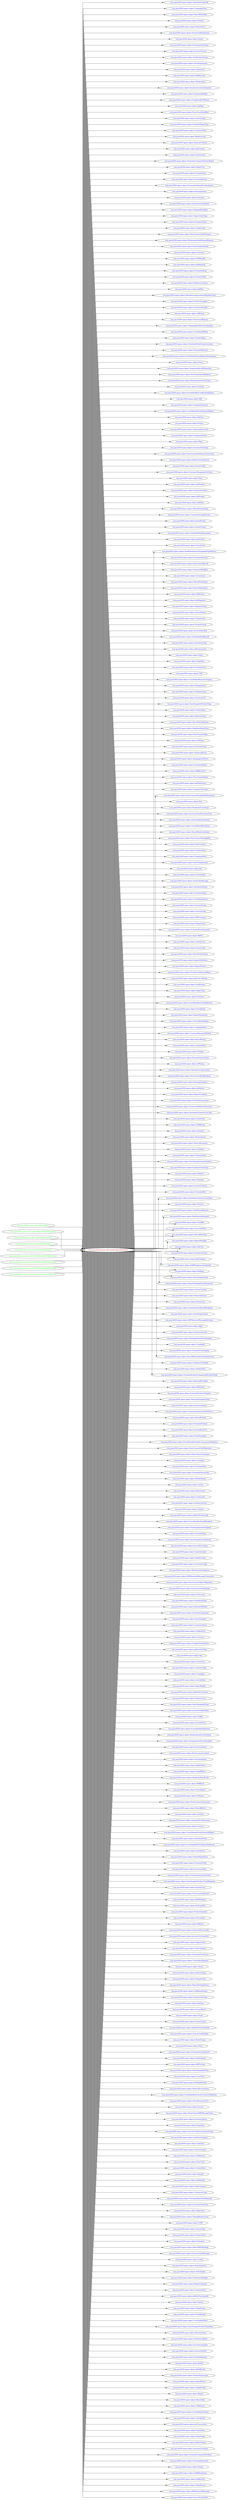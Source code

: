 digraph dependencyGraph {
 concentrate=true;
 ranksep="2.0";
 rankdir="LR"; 
 splines="ortho";
"com.pace2020.epace.sdk.UpdateObjectPortType" [fontcolor="red"];
"com.pace2020.epace.object.QuoteItemTypeUdf" [ fontcolor="blue" ];
"com.pace2020.epace.sdk.UpdateObjectPortType"->"com.pace2020.epace.object.QuoteItemTypeUdf";
"com.pace2020.epace.object.CampaignType" [ fontcolor="blue" ];
"com.pace2020.epace.sdk.UpdateObjectPortType"->"com.pace2020.epace.object.CampaignType";
"com.pace2020.epace.object.PayrollTaxTable" [ fontcolor="blue" ];
"com.pace2020.epace.sdk.UpdateObjectPortType"->"com.pace2020.epace.object.PayrollTaxTable";
"com.pace2020.epace.object.Product" [ fontcolor="blue" ];
"com.pace2020.epace.sdk.UpdateObjectPortType"->"com.pace2020.epace.object.Product";
"com.pace2020.epace.object.PaymentTrn" [ fontcolor="blue" ];
"com.pace2020.epace.sdk.UpdateObjectPortType"->"com.pace2020.epace.object.PaymentTrn";
"com.pace2020.epace.object.InventoryBinQuantity" [ fontcolor="blue" ];
"com.pace2020.epace.sdk.UpdateObjectPortType"->"com.pace2020.epace.object.InventoryBinQuantity";
"com.pace2020.epace.object.Quote" [ fontcolor="blue" ];
"com.pace2020.epace.sdk.UpdateObjectPortType"->"com.pace2020.epace.object.Quote";
"com.pace2020.epace.object.PurchaseOrderType" [ fontcolor="blue" ];
"com.pace2020.epace.sdk.UpdateObjectPortType"->"com.pace2020.epace.object.PurchaseOrderType";
"com.pace2020.epace.object.InvoiceTrnLine" [ fontcolor="blue" ];
"com.pace2020.epace.sdk.UpdateObjectPortType"->"com.pace2020.epace.object.InvoiceTrnLine";
"com.pace2020.epace.object.SubProductGroup" [ fontcolor="blue" ];
"com.pace2020.epace.sdk.UpdateObjectPortType"->"com.pace2020.epace.object.SubProductGroup";
"com.pace2020.epace.object.QuoteExpression" [ fontcolor="blue" ];
"com.pace2020.epace.sdk.UpdateObjectPortType"->"com.pace2020.epace.object.QuoteExpression";
"com.pace2020.epace.object.OptionList" [ fontcolor="blue" ];
"com.pace2020.epace.sdk.UpdateObjectPortType"->"com.pace2020.epace.object.OptionList";
"com.pace2020.epace.object.BillPayment" [ fontcolor="blue" ];
"com.pace2020.epace.sdk.UpdateObjectPortType"->"com.pace2020.epace.object.BillPayment";
"com.pace2020.epace.object.Workstation" [ fontcolor="blue" ];
"com.pace2020.epace.sdk.UpdateObjectPortType"->"com.pace2020.epace.object.Workstation";
"com.pace2020.epace.object.InventoryLocationQuantity" [ fontcolor="blue" ];
"com.pace2020.epace.sdk.UpdateObjectPortType"->"com.pace2020.epace.object.InventoryLocationQuantity";
"com.pace2020.epace.object.EmployeeHotkey" [ fontcolor="blue" ];
"com.pace2020.epace.sdk.UpdateObjectPortType"->"com.pace2020.epace.object.EmployeeHotkey";
"com.pace2020.epace.object.FreightLinkUPSEntry" [ fontcolor="blue" ];
"com.pace2020.epace.sdk.UpdateObjectPortType"->"com.pace2020.epace.object.FreightLinkUPSEntry";
"com.pace2020.epace.object.JobPlan" [ fontcolor="blue" ];
"com.pace2020.epace.sdk.UpdateObjectPortType"->"com.pace2020.epace.object.JobPlan";
"com.pace2020.epace.object.PressEventWorkflow" [ fontcolor="blue" ];
"com.pace2020.epace.sdk.UpdateObjectPortType"->"com.pace2020.epace.object.PressEventWorkflow";
"com.pace2020.epace.object.ActivityType" [ fontcolor="blue" ];
"com.pace2020.epace.sdk.UpdateObjectPortType"->"com.pace2020.epace.object.ActivityType";
"com.pace2020.epace.object.StandardPaperType" [ fontcolor="blue" ];
"com.pace2020.epace.sdk.UpdateObjectPortType"->"com.pace2020.epace.object.StandardPaperType";
"com.pace2020.epace.object.CustomerNote" [ fontcolor="blue" ];
"com.pace2020.epace.sdk.UpdateObjectPortType"->"com.pace2020.epace.object.CustomerNote";
"com.pace2020.epace.object.BankAccount" [ fontcolor="blue" ];
"com.pace2020.epace.sdk.UpdateObjectPortType"->"com.pace2020.epace.object.BankAccount";
"com.pace2020.epace.object.PaymentTrnLine" [ fontcolor="blue" ];
"com.pace2020.epace.sdk.UpdateObjectPortType"->"com.pace2020.epace.object.PaymentTrnLine";
"com.pace2020.epace.object.JobContact" [ fontcolor="blue" ];
"com.pace2020.epace.sdk.UpdateObjectPortType"->"com.pace2020.epace.object.JobContact";
"com.pace2020.epace.object.QuoteLetter" [ fontcolor="blue" ];
"com.pace2020.epace.sdk.UpdateObjectPortType"->"com.pace2020.epace.object.QuoteLetter";
"com.pace2020.epace.object.EstimateCompositeProductEntry" [ fontcolor="blue" ];
"com.pace2020.epace.sdk.UpdateObjectPortType"->"com.pace2020.epace.object.EstimateCompositeProductEntry";
"com.pace2020.epace.object.PaperCost" [ fontcolor="blue" ];
"com.pace2020.epace.sdk.UpdateObjectPortType"->"com.pace2020.epace.object.PaperCost";
"com.pace2020.epace.object.EstimateItem" [ fontcolor="blue" ];
"com.pace2020.epace.sdk.UpdateObjectPortType"->"com.pace2020.epace.object.EstimateItem";
"com.pace2020.epace.object.GLScheduleLine" [ fontcolor="blue" ];
"com.pace2020.epace.sdk.UpdateObjectPortType"->"com.pace2020.epace.object.GLScheduleLine";
"com.pace2020.epace.object.EstimateProductPriceSummary" [ fontcolor="blue" ];
"com.pace2020.epace.sdk.UpdateObjectPortType"->"com.pace2020.epace.object.EstimateProductPriceSummary";
"com.pace2020.epace.object.DunningLetter" [ fontcolor="blue" ];
"com.pace2020.epace.sdk.UpdateObjectPortType"->"com.pace2020.epace.object.DunningLetter";
"com.pace2020.epace.object.Estimate" [ fontcolor="blue" ];
"com.pace2020.epace.sdk.UpdateObjectPortType"->"com.pace2020.epace.object.Estimate";
"com.pace2020.epace.object.QuoteLetterTypeText" [ fontcolor="blue" ];
"com.pace2020.epace.sdk.UpdateObjectPortType"->"com.pace2020.epace.object.QuoteLetterTypeText";
"com.pace2020.epace.object.ShippingWorkflow" [ fontcolor="blue" ];
"com.pace2020.epace.sdk.UpdateObjectPortType"->"com.pace2020.epace.object.ShippingWorkflow";
"com.pace2020.epace.object.OpportunityType" [ fontcolor="blue" ];
"com.pace2020.epace.sdk.UpdateObjectPortType"->"com.pace2020.epace.object.OpportunityType";
"com.pace2020.epace.object.EmployeeTime" [ fontcolor="blue" ];
"com.pace2020.epace.sdk.UpdateObjectPortType"->"com.pace2020.epace.object.EmployeeTime";
"com.pace2020.epace.object.VendorType" [ fontcolor="blue" ];
"com.pace2020.epace.sdk.UpdateObjectPortType"->"com.pace2020.epace.object.VendorType";
"com.pace2020.epace.object.PaceConnectFailedOutput" [ fontcolor="blue" ];
"com.pace2020.epace.sdk.UpdateObjectPortType"->"com.pace2020.epace.object.PaceConnectFailedOutput";
"com.pace2020.epace.object.WorkstationNonPlannedReason" [ fontcolor="blue" ];
"com.pace2020.epace.sdk.UpdateObjectPortType"->"com.pace2020.epace.object.WorkstationNonPlannedReason";
"com.pace2020.epace.object.ItemTemplateSetup" [ fontcolor="blue" ];
"com.pace2020.epace.sdk.UpdateObjectPortType"->"com.pace2020.epace.object.ItemTemplateSetup";
"com.pace2020.epace.object.Customer" [ fontcolor="blue" ];
"com.pace2020.epace.sdk.UpdateObjectPortType"->"com.pace2020.epace.object.Customer";
"com.pace2020.epace.object.I18NBundle" [ fontcolor="blue" ];
"com.pace2020.epace.sdk.UpdateObjectPortType"->"com.pace2020.epace.object.I18NBundle";
"com.pace2020.epace.object.JobMaterial" [ fontcolor="blue" ];
"com.pace2020.epace.sdk.UpdateObjectPortType"->"com.pace2020.epace.object.JobMaterial";
"com.pace2020.epace.object.EstimateSetup" [ fontcolor="blue" ];
"com.pace2020.epace.sdk.UpdateObjectPortType"->"com.pace2020.epace.object.EstimateSetup";
"com.pace2020.epace.object.ProductOrder" [ fontcolor="blue" ];
"com.pace2020.epace.sdk.UpdateObjectPortType"->"com.pace2020.epace.object.ProductOrder";
"com.pace2020.epace.object.BankAccountLine" [ fontcolor="blue" ];
"com.pace2020.epace.sdk.UpdateObjectPortType"->"com.pace2020.epace.object.BankAccountLine";
"com.pace2020.epace.object.JobPart" [ fontcolor="blue" ];
"com.pace2020.epace.sdk.UpdateObjectPortType"->"com.pace2020.epace.object.JobPart";
"com.pace2020.epace.object.ManufacturingLocationShipDateTime" [ fontcolor="blue" ];
"com.pace2020.epace.sdk.UpdateObjectPortType"->"com.pace2020.epace.object.ManufacturingLocationShipDateTime";
"com.pace2020.epace.object.ProductTemplate" [ fontcolor="blue" ];
"com.pace2020.epace.sdk.UpdateObjectPortType"->"com.pace2020.epace.object.ProductTemplate";
"com.pace2020.epace.object.InventoryItemKit" [ fontcolor="blue" ];
"com.pace2020.epace.sdk.UpdateObjectPortType"->"com.pace2020.epace.object.InventoryItemKit";
"com.pace2020.epace.object.ARSetup" [ fontcolor="blue" ];
"com.pace2020.epace.sdk.UpdateObjectPortType"->"com.pace2020.epace.object.ARSetup";
"com.pace2020.epace.object.GLAccountBalance" [ fontcolor="blue" ];
"com.pace2020.epace.sdk.UpdateObjectPortType"->"com.pace2020.epace.object.GLAccountBalance";
"com.pace2020.epace.object.ShippingWorkflowFinishingOp" [ fontcolor="blue" ];
"com.pace2020.epace.sdk.UpdateObjectPortType"->"com.pace2020.epace.object.ShippingWorkflowFinishingOp";
"com.pace2020.epace.object.UserDefinedMenu" [ fontcolor="blue" ];
"com.pace2020.epace.sdk.UpdateObjectPortType"->"com.pace2020.epace.object.UserDefinedMenu";
"com.pace2020.epace.object.VendorPaper" [ fontcolor="blue" ];
"com.pace2020.epace.sdk.UpdateObjectPortType"->"com.pace2020.epace.object.VendorPaper";
"com.pace2020.epace.object.ScheduledTaskOutputLocation" [ fontcolor="blue" ];
"com.pace2020.epace.sdk.UpdateObjectPortType"->"com.pace2020.epace.object.ScheduledTaskOutputLocation";
"com.pace2020.epace.object.EstimateMaterial" [ fontcolor="blue" ];
"com.pace2020.epace.sdk.UpdateObjectPortType"->"com.pace2020.epace.object.EstimateMaterial";
"com.pace2020.epace.object.EventHandlerEmailReportAttachment" [ fontcolor="blue" ];
"com.pace2020.epace.sdk.UpdateObjectPortType"->"com.pace2020.epace.object.EventHandlerEmailReportAttachment";
"com.pace2020.epace.object.Press" [ fontcolor="blue" ];
"com.pace2020.epace.sdk.UpdateObjectPortType"->"com.pace2020.epace.object.Press";
"com.pace2020.epace.object.EmployeePayrollDeduction" [ fontcolor="blue" ];
"com.pace2020.epace.sdk.UpdateObjectPortType"->"com.pace2020.epace.object.EmployeePayrollDeduction";
"com.pace2020.epace.object.PressTypeSpeedMethod" [ fontcolor="blue" ];
"com.pace2020.epace.sdk.UpdateObjectPortType"->"com.pace2020.epace.object.PressTypeSpeedMethod";
"com.pace2020.epace.object.WorkstationActivityCode" [ fontcolor="blue" ];
"com.pace2020.epace.sdk.UpdateObjectPortType"->"com.pace2020.epace.object.WorkstationActivityCode";
"com.pace2020.epace.object.GLSetup" [ fontcolor="blue" ];
"com.pace2020.epace.sdk.UpdateObjectPortType"->"com.pace2020.epace.object.GLSetup";
"com.pace2020.epace.object.EventHandlerConditionDefinition" [ fontcolor="blue" ];
"com.pace2020.epace.sdk.UpdateObjectPortType"->"com.pace2020.epace.object.EventHandlerConditionDefinition";
"com.pace2020.epace.object.Bill" [ fontcolor="blue" ];
"com.pace2020.epace.sdk.UpdateObjectPortType"->"com.pace2020.epace.object.Bill";
"com.pace2020.epace.object.ChangeOrderLine" [ fontcolor="blue" ];
"com.pace2020.epace.sdk.UpdateObjectPortType"->"com.pace2020.epace.object.ChangeOrderLine";
"com.pace2020.epace.object.UserDefinedFormRequiredObject" [ fontcolor="blue" ];
"com.pace2020.epace.sdk.UpdateObjectPortType"->"com.pace2020.epace.object.UserDefinedFormRequiredObject";
"com.pace2020.epace.object.JobOver" [ fontcolor="blue" ];
"com.pace2020.epace.sdk.UpdateObjectPortType"->"com.pace2020.epace.object.JobOver";
"com.pace2020.epace.object.Printer" [ fontcolor="blue" ];
"com.pace2020.epace.sdk.UpdateObjectPortType"->"com.pace2020.epace.object.Printer";
"com.pace2020.epace.object.GLJournalEntryTrn" [ fontcolor="blue" ];
"com.pace2020.epace.sdk.UpdateObjectPortType"->"com.pace2020.epace.object.GLJournalEntryTrn";
"com.pace2020.epace.object.EmployeeStatus" [ fontcolor="blue" ];
"com.pace2020.epace.sdk.UpdateObjectPortType"->"com.pace2020.epace.object.EmployeeStatus";
"com.pace2020.epace.object.Plate" [ fontcolor="blue" ];
"com.pace2020.epace.sdk.UpdateObjectPortType"->"com.pace2020.epace.object.Plate";
"com.pace2020.epace.object.InventoryItemType" [ fontcolor="blue" ];
"com.pace2020.epace.sdk.UpdateObjectPortType"->"com.pace2020.epace.object.InventoryItemType";
"com.pace2020.epace.object.PaceConnectDatabaseConnection" [ fontcolor="blue" ];
"com.pace2020.epace.sdk.UpdateObjectPortType"->"com.pace2020.epace.object.PaceConnectDatabaseConnection";
"com.pace2020.epace.object.JobPartOutsidePurch" [ fontcolor="blue" ];
"com.pace2020.epace.sdk.UpdateObjectPortType"->"com.pace2020.epace.object.JobPartOutsidePurch";
"com.pace2020.epace.object.InventoryBin" [ fontcolor="blue" ];
"com.pace2020.epace.sdk.UpdateObjectPortType"->"com.pace2020.epace.object.InventoryBin";
"com.pace2020.epace.object.CustomerShoppingCartExtra" [ fontcolor="blue" ];
"com.pace2020.epace.sdk.UpdateObjectPortType"->"com.pace2020.epace.object.CustomerShoppingCartExtra";
"com.pace2020.epace.object.Font" [ fontcolor="blue" ];
"com.pace2020.epace.sdk.UpdateObjectPortType"->"com.pace2020.epace.object.Font";
"com.pace2020.epace.object.JobProduct" [ fontcolor="blue" ];
"com.pace2020.epace.sdk.UpdateObjectPortType"->"com.pace2020.epace.object.JobProduct";
"com.pace2020.epace.object.QuoteLetterNote" [ fontcolor="blue" ];
"com.pace2020.epace.sdk.UpdateObjectPortType"->"com.pace2020.epace.object.QuoteLetterNote";
"com.pace2020.epace.object.JobProject" [ fontcolor="blue" ];
"com.pace2020.epace.sdk.UpdateObjectPortType"->"com.pace2020.epace.object.JobProject";
"com.pace2020.epace.object.JobNote" [ fontcolor="blue" ];
"com.pace2020.epace.sdk.UpdateObjectPortType"->"com.pace2020.epace.object.JobNote";
"com.pace2020.epace.object.EPaceStationSetup" [ fontcolor="blue" ];
"com.pace2020.epace.sdk.UpdateObjectPortType"->"com.pace2020.epace.object.EPaceStationSetup";
"com.pace2020.epace.object.CustomerGroupDiscount" [ fontcolor="blue" ];
"com.pace2020.epace.sdk.UpdateObjectPortType"->"com.pace2020.epace.object.CustomerGroupDiscount";
"com.pace2020.epace.object.JoinedGroup" [ fontcolor="blue" ];
"com.pace2020.epace.sdk.UpdateObjectPortType"->"com.pace2020.epace.object.JoinedGroup";
"com.pace2020.epace.object.QuoteProduct" [ fontcolor="blue" ];
"com.pace2020.epace.sdk.UpdateObjectPortType"->"com.pace2020.epace.object.QuoteProduct";
"com.pace2020.epace.object.ScheduledTaskParameter" [ fontcolor="blue" ];
"com.pace2020.epace.sdk.UpdateObjectPortType"->"com.pace2020.epace.object.ScheduledTaskParameter";
"com.pace2020.epace.object.JobArchive" [ fontcolor="blue" ];
"com.pace2020.epace.sdk.UpdateObjectPortType"->"com.pace2020.epace.object.JobArchive";
"com.pace2020.epace.object.PressEvent" [ fontcolor="blue" ];
"com.pace2020.epace.sdk.UpdateObjectPortType"->"com.pace2020.epace.object.PressEvent";
"com.pace2020.epace.object.DisAllowedAutoChangeableToJobStatus" [ fontcolor="blue" ];
"com.pace2020.epace.sdk.UpdateObjectPortType"->"com.pace2020.epace.object.DisAllowedAutoChangeableToJobStatus";
"com.pace2020.epace.object.EstimateQuantity" [ fontcolor="blue" ];
"com.pace2020.epace.sdk.UpdateObjectPortType"->"com.pace2020.epace.object.EstimateQuantity";
"com.pace2020.epace.object.PaceConnectResult" [ fontcolor="blue" ];
"com.pace2020.epace.sdk.UpdateObjectPortType"->"com.pace2020.epace.object.PaceConnectResult";
"com.pace2020.epace.object.PrepressWorkflow" [ fontcolor="blue" ];
"com.pace2020.epace.sdk.UpdateObjectPortType"->"com.pace2020.epace.object.PrepressWorkflow";
"com.pace2020.epace.object.InvoiceLine" [ fontcolor="blue" ];
"com.pace2020.epace.sdk.UpdateObjectPortType"->"com.pace2020.epace.object.InvoiceLine";
"com.pace2020.epace.object.PayrollCheckLine" [ fontcolor="blue" ];
"com.pace2020.epace.sdk.UpdateObjectPortType"->"com.pace2020.epace.object.PayrollCheckLine";
"com.pace2020.epace.object.RecentMenuItem" [ fontcolor="blue" ];
"com.pace2020.epace.sdk.UpdateObjectPortType"->"com.pace2020.epace.object.RecentMenuItem";
"com.pace2020.epace.object.BillStatus" [ fontcolor="blue" ];
"com.pace2020.epace.sdk.UpdateObjectPortType"->"com.pace2020.epace.object.BillStatus";
"com.pace2020.epace.object.JobShipment" [ fontcolor="blue" ];
"com.pace2020.epace.sdk.UpdateObjectPortType"->"com.pace2020.epace.object.JobShipment";
"com.pace2020.epace.object.ShipmentType" [ fontcolor="blue" ];
"com.pace2020.epace.sdk.UpdateObjectPortType"->"com.pace2020.epace.object.ShipmentType";
"com.pace2020.epace.object.DeviceStatus" [ fontcolor="blue" ];
"com.pace2020.epace.sdk.UpdateObjectPortType"->"com.pace2020.epace.object.DeviceStatus";
"com.pace2020.epace.object.PrepActivity" [ fontcolor="blue" ];
"com.pace2020.epace.sdk.UpdateObjectPortType"->"com.pace2020.epace.object.PrepActivity";
"com.pace2020.epace.object.ProductGroup" [ fontcolor="blue" ];
"com.pace2020.epace.sdk.UpdateObjectPortType"->"com.pace2020.epace.object.ProductGroup";
"com.pace2020.epace.object.InvoiceSalesDist" [ fontcolor="blue" ];
"com.pace2020.epace.sdk.UpdateObjectPortType"->"com.pace2020.epace.object.InvoiceSalesDist";
"com.pace2020.epace.object.ScheduledTaskResult" [ fontcolor="blue" ];
"com.pace2020.epace.sdk.UpdateObjectPortType"->"com.pace2020.epace.object.ScheduledTaskResult";
"com.pace2020.epace.object.QuoteItemType" [ fontcolor="blue" ];
"com.pace2020.epace.sdk.UpdateObjectPortType"->"com.pace2020.epace.object.QuoteItemType";
"com.pace2020.epace.object.JobComponent" [ fontcolor="blue" ];
"com.pace2020.epace.sdk.UpdateObjectPortType"->"com.pace2020.epace.object.JobComponent";
"com.pace2020.epace.object.State" [ fontcolor="blue" ];
"com.pace2020.epace.sdk.UpdateObjectPortType"->"com.pace2020.epace.object.State";
"com.pace2020.epace.object.ShipZone" [ fontcolor="blue" ];
"com.pace2020.epace.sdk.UpdateObjectPortType"->"com.pace2020.epace.object.ShipZone";
"com.pace2020.epace.object.EstimatePress" [ fontcolor="blue" ];
"com.pace2020.epace.sdk.UpdateObjectPortType"->"com.pace2020.epace.object.EstimatePress";
"com.pace2020.epace.object.CSR" [ fontcolor="blue" ];
"com.pace2020.epace.sdk.UpdateObjectPortType"->"com.pace2020.epace.object.CSR";
"com.pace2020.epace.object.UserDefinedInquiryCategory" [ fontcolor="blue" ];
"com.pace2020.epace.sdk.UpdateObjectPortType"->"com.pace2020.epace.object.UserDefinedInquiryCategory";
"com.pace2020.epace.object.ShoppingCart" [ fontcolor="blue" ];
"com.pace2020.epace.sdk.UpdateObjectPortType"->"com.pace2020.epace.object.ShoppingCart";
"com.pace2020.epace.object.GLDepartment" [ fontcolor="blue" ];
"com.pace2020.epace.sdk.UpdateObjectPortType"->"com.pace2020.epace.object.GLDepartment";
"com.pace2020.epace.object.InventoryTrn" [ fontcolor="blue" ];
"com.pace2020.epace.sdk.UpdateObjectPortType"->"com.pace2020.epace.object.InventoryTrn";
"com.pace2020.epace.object.ItemTemplateProductType" [ fontcolor="blue" ];
"com.pace2020.epace.sdk.UpdateObjectPortType"->"com.pace2020.epace.object.ItemTemplateProductType";
"com.pace2020.epace.object.ProductItem" [ fontcolor="blue" ];
"com.pace2020.epace.sdk.UpdateObjectPortType"->"com.pace2020.epace.object.ProductItem";
"com.pace2020.epace.object.JobCostSetup" [ fontcolor="blue" ];
"com.pace2020.epace.sdk.UpdateObjectPortType"->"com.pace2020.epace.object.JobCostSetup";
"com.pace2020.epace.object.PayrollTaxTableLine" [ fontcolor="blue" ];
"com.pace2020.epace.sdk.UpdateObjectPortType"->"com.pace2020.epace.object.PayrollTaxTableLine";
"com.pace2020.epace.object.ShipRateSheetEntry" [ fontcolor="blue" ];
"com.pace2020.epace.sdk.UpdateObjectPortType"->"com.pace2020.epace.object.ShipRateSheetEntry";
"com.pace2020.epace.object.PaceConnectMap" [ fontcolor="blue" ];
"com.pace2020.epace.sdk.UpdateObjectPortType"->"com.pace2020.epace.object.PaceConnectMap";
"com.pace2020.epace.object.POSetup" [ fontcolor="blue" ];
"com.pace2020.epace.sdk.UpdateObjectPortType"->"com.pace2020.epace.object.POSetup";
"com.pace2020.epace.object.FinGoodsOrder" [ fontcolor="blue" ];
"com.pace2020.epace.sdk.UpdateObjectPortType"->"com.pace2020.epace.object.FinGoodsOrder";
"com.pace2020.epace.object.GLJournalEntry" [ fontcolor="blue" ];
"com.pace2020.epace.sdk.UpdateObjectPortType"->"com.pace2020.epace.object.GLJournalEntry";
"com.pace2020.epace.object.ShoppingCartExtra" [ fontcolor="blue" ];
"com.pace2020.epace.sdk.UpdateObjectPortType"->"com.pace2020.epace.object.ShoppingCartExtra";
"com.pace2020.epace.object.EstimateOption" [ fontcolor="blue" ];
"com.pace2020.epace.sdk.UpdateObjectPortType"->"com.pace2020.epace.object.EstimateOption";
"com.pace2020.epace.object.BillBatchTrn" [ fontcolor="blue" ];
"com.pace2020.epace.sdk.UpdateObjectPortType"->"com.pace2020.epace.object.BillBatchTrn";
"com.pace2020.epace.object.PressTypeInkType" [ fontcolor="blue" ];
"com.pace2020.epace.sdk.UpdateObjectPortType"->"com.pace2020.epace.object.PressTypeInkType";
"com.pace2020.epace.object.JobPlanSetup" [ fontcolor="blue" ];
"com.pace2020.epace.sdk.UpdateObjectPortType"->"com.pace2020.epace.object.JobPlanSetup";
"com.pace2020.epace.object.ChangeOrderType" [ fontcolor="blue" ];
"com.pace2020.epace.sdk.UpdateObjectPortType"->"com.pace2020.epace.object.ChangeOrderType";
"com.pace2020.epace.object.PaceConnectPendingFileParameter" [ fontcolor="blue" ];
"com.pace2020.epace.sdk.UpdateObjectPortType"->"com.pace2020.epace.object.PaceConnectPendingFileParameter";
"com.pace2020.epace.object.Size" [ fontcolor="blue" ];
"com.pace2020.epace.sdk.UpdateObjectPortType"->"com.pace2020.epace.object.Size";
"com.pace2020.epace.object.EmployeeCountType" [ fontcolor="blue" ];
"com.pace2020.epace.sdk.UpdateObjectPortType"->"com.pace2020.epace.object.EmployeeCountType";
"com.pace2020.epace.object.InventoryItemPurchaseUom" [ fontcolor="blue" ];
"com.pace2020.epace.sdk.UpdateObjectPortType"->"com.pace2020.epace.object.InventoryItemPurchaseUom";
"com.pace2020.epace.object.ItemTemplateQuantity" [ fontcolor="blue" ];
"com.pace2020.epace.sdk.UpdateObjectPortType"->"com.pace2020.epace.object.ItemTemplateQuantity";
"com.pace2020.epace.object.UserDefinedMenuItem" [ fontcolor="blue" ];
"com.pace2020.epace.sdk.UpdateObjectPortType"->"com.pace2020.epace.object.UserDefinedMenuItem";
"com.pace2020.epace.object.PayrollDeductionType" [ fontcolor="blue" ];
"com.pace2020.epace.sdk.UpdateObjectPortType"->"com.pace2020.epace.object.PayrollDeductionType";
"com.pace2020.epace.object.PaceConnectPendingFile" [ fontcolor="blue" ];
"com.pace2020.epace.sdk.UpdateObjectPortType"->"com.pace2020.epace.object.PaceConnectPendingFile";
"com.pace2020.epace.object.PaceConnect" [ fontcolor="blue" ];
"com.pace2020.epace.sdk.UpdateObjectPortType"->"com.pace2020.epace.object.PaceConnect";
"com.pace2020.epace.object.ProductType" [ fontcolor="blue" ];
"com.pace2020.epace.sdk.UpdateObjectPortType"->"com.pace2020.epace.object.ProductType";
"com.pace2020.epace.object.EmployeeNote" [ fontcolor="blue" ];
"com.pace2020.epace.sdk.UpdateObjectPortType"->"com.pace2020.epace.object.EmployeeNote";
"com.pace2020.epace.object.ItemTemplateLine" [ fontcolor="blue" ];
"com.pace2020.epace.sdk.UpdateObjectPortType"->"com.pace2020.epace.object.ItemTemplateLine";
"com.pace2020.epace.object.Job" [ fontcolor="blue" ];
"com.pace2020.epace.sdk.UpdateObjectPortType"->"com.pace2020.epace.object.Job";
"com.pace2020.epace.object.EstimateInk" [ fontcolor="blue" ];
"com.pace2020.epace.sdk.UpdateObjectPortType"->"com.pace2020.epace.object.EstimateInk";
"com.pace2020.epace.object.QuoteCalcMessage" [ fontcolor="blue" ];
"com.pace2020.epace.sdk.UpdateObjectPortType"->"com.pace2020.epace.object.QuoteCalcMessage";
"com.pace2020.epace.object.PaceQuoteSetup" [ fontcolor="blue" ];
"com.pace2020.epace.sdk.UpdateObjectPortType"->"com.pace2020.epace.object.PaceQuoteSetup";
"com.pace2020.epace.object.EstimatePaper" [ fontcolor="blue" ];
"com.pace2020.epace.sdk.UpdateObjectPortType"->"com.pace2020.epace.object.EstimatePaper";
"com.pace2020.epace.object.UserDefinedForm" [ fontcolor="blue" ];
"com.pace2020.epace.sdk.UpdateObjectPortType"->"com.pace2020.epace.object.UserDefinedForm";
"com.pace2020.epace.object.SystemGroup" [ fontcolor="blue" ];
"com.pace2020.epace.sdk.UpdateObjectPortType"->"com.pace2020.epace.object.SystemGroup";
"com.pace2020.epace.object.ActivityCode" [ fontcolor="blue" ];
"com.pace2020.epace.sdk.UpdateObjectPortType"->"com.pace2020.epace.object.ActivityCode";
"com.pace2020.epace.object.WIPCategory" [ fontcolor="blue" ];
"com.pace2020.epace.sdk.UpdateObjectPortType"->"com.pace2020.epace.object.WIPCategory";
"com.pace2020.epace.object.Department" [ fontcolor="blue" ];
"com.pace2020.epace.sdk.UpdateObjectPortType"->"com.pace2020.epace.object.Department";
"com.pace2020.epace.object.EstimatePriceSummary" [ fontcolor="blue" ];
"com.pace2020.epace.sdk.UpdateObjectPortType"->"com.pace2020.epace.object.EstimatePriceSummary";
"com.pace2020.epace.object.BillTrn" [ fontcolor="blue" ];
"com.pace2020.epace.sdk.UpdateObjectPortType"->"com.pace2020.epace.object.BillTrn";
"com.pace2020.epace.object.AutoInvoice" [ fontcolor="blue" ];
"com.pace2020.epace.sdk.UpdateObjectPortType"->"com.pace2020.epace.object.AutoInvoice";
"com.pace2020.epace.object.InvoiceType" [ fontcolor="blue" ];
"com.pace2020.epace.sdk.UpdateObjectPortType"->"com.pace2020.epace.object.InvoiceType";
"com.pace2020.epace.object.PayrollCheckType" [ fontcolor="blue" ];
"com.pace2020.epace.sdk.UpdateObjectPortType"->"com.pace2020.epace.object.PayrollCheckType";
"com.pace2020.epace.object.InquiryDefinition" [ fontcolor="blue" ];
"com.pace2020.epace.sdk.UpdateObjectPortType"->"com.pace2020.epace.object.InquiryDefinition";
"com.pace2020.epace.object.ReportPrinter" [ fontcolor="blue" ];
"com.pace2020.epace.sdk.UpdateObjectPortType"->"com.pace2020.epace.object.ReportPrinter";
"com.pace2020.epace.object.PressEventRunCostBasis" [ fontcolor="blue" ];
"com.pace2020.epace.sdk.UpdateObjectPortType"->"com.pace2020.epace.object.PressEventRunCostBasis";
"com.pace2020.epace.object.JobControlSetup" [ fontcolor="blue" ];
"com.pace2020.epace.sdk.UpdateObjectPortType"->"com.pace2020.epace.object.JobControlSetup";
"com.pace2020.epace.object.Notification" [ fontcolor="blue" ];
"com.pace2020.epace.sdk.UpdateObjectPortType"->"com.pace2020.epace.object.Notification";
"com.pace2020.epace.object.PaperType" [ fontcolor="blue" ];
"com.pace2020.epace.sdk.UpdateObjectPortType"->"com.pace2020.epace.object.PaperType";
"com.pace2020.epace.object.PriceList" [ fontcolor="blue" ];
"com.pace2020.epace.sdk.UpdateObjectPortType"->"com.pace2020.epace.object.PriceList";
"com.pace2020.epace.object.EventHandlerEventDefinition" [ fontcolor="blue" ];
"com.pace2020.epace.sdk.UpdateObjectPortType"->"com.pace2020.epace.object.EventHandlerEventDefinition";
"com.pace2020.epace.object.PriceDetail" [ fontcolor="blue" ];
"com.pace2020.epace.sdk.UpdateObjectPortType"->"com.pace2020.epace.object.PriceDetail";
"com.pace2020.epace.object.ReportParameter" [ fontcolor="blue" ];
"com.pace2020.epace.sdk.UpdateObjectPortType"->"com.pace2020.epace.object.ReportParameter";
"com.pace2020.epace.object.ActivityRateMarkup" [ fontcolor="blue" ];
"com.pace2020.epace.sdk.UpdateObjectPortType"->"com.pace2020.epace.object.ActivityRateMarkup";
"com.pace2020.epace.object.CampaignNote" [ fontcolor="blue" ];
"com.pace2020.epace.sdk.UpdateObjectPortType"->"com.pace2020.epace.object.CampaignNote";
"com.pace2020.epace.object.CustomerPaymentMethod" [ fontcolor="blue" ];
"com.pace2020.epace.sdk.UpdateObjectPortType"->"com.pace2020.epace.object.CustomerPaymentMethod";
"com.pace2020.epace.object.PayrollSetup" [ fontcolor="blue" ];
"com.pace2020.epace.sdk.UpdateObjectPortType"->"com.pace2020.epace.object.PayrollSetup";
"com.pace2020.epace.object.LookAndFeel" [ fontcolor="blue" ];
"com.pace2020.epace.sdk.UpdateObjectPortType"->"com.pace2020.epace.object.LookAndFeel";
"com.pace2020.epace.object.GLSplit" [ fontcolor="blue" ];
"com.pace2020.epace.sdk.UpdateObjectPortType"->"com.pace2020.epace.object.GLSplit";
"com.pace2020.epace.object.EstimateQuoteLetter" [ fontcolor="blue" ];
"com.pace2020.epace.sdk.UpdateObjectPortType"->"com.pace2020.epace.object.EstimateQuoteLetter";
"com.pace2020.epace.object.APSetup" [ fontcolor="blue" ];
"com.pace2020.epace.sdk.UpdateObjectPortType"->"com.pace2020.epace.object.APSetup";
"com.pace2020.epace.object.ManufacturingLocation" [ fontcolor="blue" ];
"com.pace2020.epace.sdk.UpdateObjectPortType"->"com.pace2020.epace.object.ManufacturingLocation";
"com.pace2020.epace.object.PressEventWorkflowItem" [ fontcolor="blue" ];
"com.pace2020.epace.sdk.UpdateObjectPortType"->"com.pace2020.epace.object.PressEventWorkflowItem";
"com.pace2020.epace.object.RoutingTemplate" [ fontcolor="blue" ];
"com.pace2020.epace.sdk.UpdateObjectPortType"->"com.pace2020.epace.object.RoutingTemplate";
"com.pace2020.epace.object.JobStatus" [ fontcolor="blue" ];
"com.pace2020.epace.sdk.UpdateObjectPortType"->"com.pace2020.epace.object.JobStatus";
"com.pace2020.epace.object.ReportCondition" [ fontcolor="blue" ];
"com.pace2020.epace.sdk.UpdateObjectPortType"->"com.pace2020.epace.object.ReportCondition";
"com.pace2020.epace.object.EstimateExpression" [ fontcolor="blue" ];
"com.pace2020.epace.sdk.UpdateObjectPortType"->"com.pace2020.epace.object.EstimateExpression";
"com.pace2020.epace.object.GLAccountBalanceSummary" [ fontcolor="blue" ];
"com.pace2020.epace.sdk.UpdateObjectPortType"->"com.pace2020.epace.object.GLAccountBalanceSummary";
"com.pace2020.epace.object.QuoteItemTypeActivityCode" [ fontcolor="blue" ];
"com.pace2020.epace.sdk.UpdateObjectPortType"->"com.pace2020.epace.object.QuoteItemTypeActivityCode";
"com.pace2020.epace.object.QuoteNote" [ fontcolor="blue" ];
"com.pace2020.epace.sdk.UpdateObjectPortType"->"com.pace2020.epace.object.QuoteNote";
"com.pace2020.epace.object.CRMSetup" [ fontcolor="blue" ];
"com.pace2020.epace.sdk.UpdateObjectPortType"->"com.pace2020.epace.object.CRMSetup";
"com.pace2020.epace.object.Quantity" [ fontcolor="blue" ];
"com.pace2020.epace.sdk.UpdateObjectPortType"->"com.pace2020.epace.object.Quantity";
"com.pace2020.epace.object.PaymentLine" [ fontcolor="blue" ];
"com.pace2020.epace.sdk.UpdateObjectPortType"->"com.pace2020.epace.object.PaymentLine";
"com.pace2020.epace.object.NetworkLocation" [ fontcolor="blue" ];
"com.pace2020.epace.sdk.UpdateObjectPortType"->"com.pace2020.epace.object.NetworkLocation";
"com.pace2020.epace.object.GLBatch" [ fontcolor="blue" ];
"com.pace2020.epace.sdk.UpdateObjectPortType"->"com.pace2020.epace.object.GLBatch";
"com.pace2020.epace.object.PrepressSize" [ fontcolor="blue" ];
"com.pace2020.epace.sdk.UpdateObjectPortType"->"com.pace2020.epace.object.PrepressSize";
"com.pace2020.epace.object.ItemTemplateLineAttribute" [ fontcolor="blue" ];
"com.pace2020.epace.sdk.UpdateObjectPortType"->"com.pace2020.epace.object.ItemTemplateLineAttribute";
"com.pace2020.epace.object.EmployeeTimeType" [ fontcolor="blue" ];
"com.pace2020.epace.sdk.UpdateObjectPortType"->"com.pace2020.epace.object.EmployeeTimeType";
"com.pace2020.epace.object.ShipVia" [ fontcolor="blue" ];
"com.pace2020.epace.sdk.UpdateObjectPortType"->"com.pace2020.epace.object.ShipVia";
"com.pace2020.epace.object.Payment" [ fontcolor="blue" ];
"com.pace2020.epace.sdk.UpdateObjectPortType"->"com.pace2020.epace.object.Payment";
"com.pace2020.epace.object.InvoiceTrnExtra" [ fontcolor="blue" ];
"com.pace2020.epace.sdk.UpdateObjectPortType"->"com.pace2020.epace.object.InvoiceTrnExtra";
"com.pace2020.epace.object.EstimatePart" [ fontcolor="blue" ];
"com.pace2020.epace.sdk.UpdateObjectPortType"->"com.pace2020.epace.object.EstimatePart";
"com.pace2020.epace.object.QuoteItemTypeInventoryItem" [ fontcolor="blue" ];
"com.pace2020.epace.sdk.UpdateObjectPortType"->"com.pace2020.epace.object.QuoteItemTypeInventoryItem";
"com.pace2020.epace.object.Priority" [ fontcolor="blue" ];
"com.pace2020.epace.sdk.UpdateObjectPortType"->"com.pace2020.epace.object.Priority";
"com.pace2020.epace.object.NonPlannedReason" [ fontcolor="blue" ];
"com.pace2020.epace.sdk.UpdateObjectPortType"->"com.pace2020.epace.object.NonPlannedReason";
"com.pace2020.epace.object.NotificationRecipient" [ fontcolor="blue" ];
"com.pace2020.epace.sdk.UpdateObjectPortType"->"com.pace2020.epace.object.NotificationRecipient";
"com.pace2020.epace.object.AutoBill" [ fontcolor="blue" ];
"com.pace2020.epace.sdk.UpdateObjectPortType"->"com.pace2020.epace.object.AutoBill";
"com.pace2020.epace.object.SecurityFilter" [ fontcolor="blue" ];
"com.pace2020.epace.sdk.UpdateObjectPortType"->"com.pace2020.epace.object.SecurityFilter";
"com.pace2020.epace.object.PayrollPayType" [ fontcolor="blue" ];
"com.pace2020.epace.sdk.UpdateObjectPortType"->"com.pace2020.epace.object.PayrollPayType";
"com.pace2020.epace.object.ReportPackage" [ fontcolor="blue" ];
"com.pace2020.epace.sdk.UpdateObjectPortType"->"com.pace2020.epace.object.ReportPackage";
"com.pace2020.epace.object.JobCost" [ fontcolor="blue" ];
"com.pace2020.epace.sdk.UpdateObjectPortType"->"com.pace2020.epace.object.JobCost";
"com.pace2020.epace.object.EstimateActivity" [ fontcolor="blue" ];
"com.pace2020.epace.sdk.UpdateObjectPortType"->"com.pace2020.epace.object.EstimateActivity";
"com.pace2020.epace.object.JobTracking" [ fontcolor="blue" ];
"com.pace2020.epace.sdk.UpdateObjectPortType"->"com.pace2020.epace.object.JobTracking";
"com.pace2020.epace.object.JobBillingAccountingCode" [ fontcolor="blue" ];
"com.pace2020.epace.sdk.UpdateObjectPortType"->"com.pace2020.epace.object.JobBillingAccountingCode";
"com.pace2020.epace.object.Padding" [ fontcolor="blue" ];
"com.pace2020.epace.sdk.UpdateObjectPortType"->"com.pace2020.epace.object.Padding";
"com.pace2020.epace.object.ItemTemplateType" [ fontcolor="blue" ];
"com.pace2020.epace.sdk.UpdateObjectPortType"->"com.pace2020.epace.object.ItemTemplateType";
"com.pace2020.epace.object.ReportPackageEntryParameter" [ fontcolor="blue" ];
"com.pace2020.epace.sdk.UpdateObjectPortType"->"com.pace2020.epace.object.ReportPackageEntryParameter";
"com.pace2020.epace.object.CartonContent" [ fontcolor="blue" ];
"com.pace2020.epace.sdk.UpdateObjectPortType"->"com.pace2020.epace.object.CartonContent";
"com.pace2020.epace.object.ReceivableLine" [ fontcolor="blue" ];
"com.pace2020.epace.sdk.UpdateObjectPortType"->"com.pace2020.epace.object.ReceivableLine";
"com.pace2020.epace.object.Permission" [ fontcolor="blue" ];
"com.pace2020.epace.sdk.UpdateObjectPortType"->"com.pace2020.epace.object.Permission";
"com.pace2020.epace.object.ScheduledTaskEmailRecipient" [ fontcolor="blue" ];
"com.pace2020.epace.sdk.UpdateObjectPortType"->"com.pace2020.epace.object.ScheduledTaskEmailRecipient";
"com.pace2020.epace.object.QuoteDepartment" [ fontcolor="blue" ];
"com.pace2020.epace.sdk.UpdateObjectPortType"->"com.pace2020.epace.object.QuoteDepartment";
"com.pace2020.epace.object.JMFReceivedMessagePartition" [ fontcolor="blue" ];
"com.pace2020.epace.sdk.UpdateObjectPortType"->"com.pace2020.epace.object.JMFReceivedMessagePartition";
"com.pace2020.epace.object.Skid" [ fontcolor="blue" ];
"com.pace2020.epace.sdk.UpdateObjectPortType"->"com.pace2020.epace.object.Skid";
"com.pace2020.epace.object.QuoteLetterText" [ fontcolor="blue" ];
"com.pace2020.epace.sdk.UpdateObjectPortType"->"com.pace2020.epace.object.QuoteLetterText";
"com.pace2020.epace.object.BindingMethodFinishingOp" [ fontcolor="blue" ];
"com.pace2020.epace.sdk.UpdateObjectPortType"->"com.pace2020.epace.object.BindingMethodFinishingOp";
"com.pace2020.epace.object.ComboJob" [ fontcolor="blue" ];
"com.pace2020.epace.sdk.UpdateObjectPortType"->"com.pace2020.epace.object.ComboJob";
"com.pace2020.epace.object.EstimateFinishingOp" [ fontcolor="blue" ];
"com.pace2020.epace.sdk.UpdateObjectPortType"->"com.pace2020.epace.object.EstimateFinishingOp";
"com.pace2020.epace.object.PayrollPayTypeExcludeDeduction" [ fontcolor="blue" ];
"com.pace2020.epace.sdk.UpdateObjectPortType"->"com.pace2020.epace.object.PayrollPayTypeExcludeDeduction";
"com.pace2020.epace.object.GLRegisterNumber" [ fontcolor="blue" ];
"com.pace2020.epace.sdk.UpdateObjectPortType"->"com.pace2020.epace.object.GLRegisterNumber";
"com.pace2020.epace.object.VendorNote" [ fontcolor="blue" ];
"com.pace2020.epace.sdk.UpdateObjectPortType"->"com.pace2020.epace.object.VendorNote";
"com.pace2020.epace.object.EstimateProductCategoryJobProductType" [ fontcolor="blue" ];
"com.pace2020.epace.sdk.UpdateObjectPortType"->"com.pace2020.epace.object.EstimateProductCategoryJobProductType";
"com.pace2020.epace.object.MaterialProvided" [ fontcolor="blue" ];
"com.pace2020.epace.sdk.UpdateObjectPortType"->"com.pace2020.epace.object.MaterialProvided";
"com.pace2020.epace.object.BillCheck" [ fontcolor="blue" ];
"com.pace2020.epace.sdk.UpdateObjectPortType"->"com.pace2020.epace.object.BillCheck";
"com.pace2020.epace.object.EstimateProductCategory" [ fontcolor="blue" ];
"com.pace2020.epace.sdk.UpdateObjectPortType"->"com.pace2020.epace.object.EstimateProductCategory";
"com.pace2020.epace.object.RoutingTemplateOrder" [ fontcolor="blue" ];
"com.pace2020.epace.sdk.UpdateObjectPortType"->"com.pace2020.epace.object.RoutingTemplateOrder";
"com.pace2020.epace.object.InventoryStatus" [ fontcolor="blue" ];
"com.pace2020.epace.sdk.UpdateObjectPortType"->"com.pace2020.epace.object.InventoryStatus";
"com.pace2020.epace.object.EstimateQuoteLetterNotePrice" [ fontcolor="blue" ];
"com.pace2020.epace.sdk.UpdateObjectPortType"->"com.pace2020.epace.object.EstimateQuoteLetterNotePrice";
"com.pace2020.epace.object.PayrollCheck" [ fontcolor="blue" ];
"com.pace2020.epace.sdk.UpdateObjectPortType"->"com.pace2020.epace.object.PayrollCheck";
"com.pace2020.epace.object.EstimateProduct" [ fontcolor="blue" ];
"com.pace2020.epace.sdk.UpdateObjectPortType"->"com.pace2020.epace.object.EstimateProduct";
"com.pace2020.epace.object.InvoiceBatchTrn" [ fontcolor="blue" ];
"com.pace2020.epace.sdk.UpdateObjectPortType"->"com.pace2020.epace.object.InvoiceBatchTrn";
"com.pace2020.epace.object.EmailTemplate" [ fontcolor="blue" ];
"com.pace2020.epace.sdk.UpdateObjectPortType"->"com.pace2020.epace.object.EmailTemplate";
"com.pace2020.epace.object.EventHandlerEmailConsequenceDefinition" [ fontcolor="blue" ];
"com.pace2020.epace.sdk.UpdateObjectPortType"->"com.pace2020.epace.object.EventHandlerEmailConsequenceDefinition";
"com.pace2020.epace.object.PaceConnectFieldMigration" [ fontcolor="blue" ];
"com.pace2020.epace.sdk.UpdateObjectPortType"->"com.pace2020.epace.object.PaceConnectFieldMigration";
"com.pace2020.epace.object.PaceConnectComment" [ fontcolor="blue" ];
"com.pace2020.epace.sdk.UpdateObjectPortType"->"com.pace2020.epace.object.PaceConnectComment";
"com.pace2020.epace.object.Company" [ fontcolor="blue" ];
"com.pace2020.epace.sdk.UpdateObjectPortType"->"com.pace2020.epace.object.Company";
"com.pace2020.epace.object.EstimateNote" [ fontcolor="blue" ];
"com.pace2020.epace.sdk.UpdateObjectPortType"->"com.pace2020.epace.object.EstimateNote";
"com.pace2020.epace.object.EstimatePrepressOp" [ fontcolor="blue" ];
"com.pace2020.epace.sdk.UpdateObjectPortType"->"com.pace2020.epace.object.EstimatePrepressOp";
"com.pace2020.epace.object.BinderSpeed" [ fontcolor="blue" ];
"com.pace2020.epace.sdk.UpdateObjectPortType"->"com.pace2020.epace.object.BinderSpeed";
"com.pace2020.epace.object.Carton" [ fontcolor="blue" ];
"com.pace2020.epace.sdk.UpdateObjectPortType"->"com.pace2020.epace.object.Carton";
"com.pace2020.epace.object.Recurrence" [ fontcolor="blue" ];
"com.pace2020.epace.sdk.UpdateObjectPortType"->"com.pace2020.epace.object.Recurrence";
"com.pace2020.epace.object.CostCenter" [ fontcolor="blue" ];
"com.pace2020.epace.sdk.UpdateObjectPortType"->"com.pace2020.epace.object.CostCenter";
"com.pace2020.epace.object.AutoInvoiceLine" [ fontcolor="blue" ];
"com.pace2020.epace.sdk.UpdateObjectPortType"->"com.pace2020.epace.object.AutoInvoiceLine";
"com.pace2020.epace.object.Contact" [ fontcolor="blue" ];
"com.pace2020.epace.sdk.UpdateObjectPortType"->"com.pace2020.epace.object.Contact";
"com.pace2020.epace.object.JobPartPrePressOp" [ fontcolor="blue" ];
"com.pace2020.epace.sdk.UpdateObjectPortType"->"com.pace2020.epace.object.JobPartPrePressOp";
"com.pace2020.epace.object.EventHandlerEmailRecipient" [ fontcolor="blue" ];
"com.pace2020.epace.sdk.UpdateObjectPortType"->"com.pace2020.epace.object.EventHandlerEmailRecipient";
"com.pace2020.epace.object.FinishingOperationSpeed" [ fontcolor="blue" ];
"com.pace2020.epace.sdk.UpdateObjectPortType"->"com.pace2020.epace.object.FinishingOperationSpeed";
"com.pace2020.epace.object.PressInkType" [ fontcolor="blue" ];
"com.pace2020.epace.sdk.UpdateObjectPortType"->"com.pace2020.epace.object.PressInkType";
"com.pace2020.epace.object.ItemTemplateComboLink" [ fontcolor="blue" ];
"com.pace2020.epace.sdk.UpdateObjectPortType"->"com.pace2020.epace.object.ItemTemplateComboLink";
"com.pace2020.epace.object.InvoiceExtraType" [ fontcolor="blue" ];
"com.pace2020.epace.sdk.UpdateObjectPortType"->"com.pace2020.epace.object.InvoiceExtraType";
"com.pace2020.epace.object.QuantityLabel" [ fontcolor="blue" ];
"com.pace2020.epace.sdk.UpdateObjectPortType"->"com.pace2020.epace.object.QuantityLabel";
"com.pace2020.epace.object.ShipProvider" [ fontcolor="blue" ];
"com.pace2020.epace.sdk.UpdateObjectPortType"->"com.pace2020.epace.object.ShipProvider";
"com.pace2020.epace.object.CostCenterType" [ fontcolor="blue" ];
"com.pace2020.epace.sdk.UpdateObjectPortType"->"com.pace2020.epace.object.CostCenterType";
"com.pace2020.epace.object.WorkstationEmployee" [ fontcolor="blue" ];
"com.pace2020.epace.sdk.UpdateObjectPortType"->"com.pace2020.epace.object.WorkstationEmployee";
"com.pace2020.epace.object.JMFReceivedMessageTransaction" [ fontcolor="blue" ];
"com.pace2020.epace.sdk.UpdateObjectPortType"->"com.pace2020.epace.object.JMFReceivedMessageTransaction";
"com.pace2020.epace.object.PaceConnectObjectMigration" [ fontcolor="blue" ];
"com.pace2020.epace.sdk.UpdateObjectPortType"->"com.pace2020.epace.object.PaceConnectObjectMigration";
"com.pace2020.epace.object.PurchaseOrderReceipt" [ fontcolor="blue" ];
"com.pace2020.epace.sdk.UpdateObjectPortType"->"com.pace2020.epace.object.PurchaseOrderReceipt";
"com.pace2020.epace.object.GLAccount" [ fontcolor="blue" ];
"com.pace2020.epace.sdk.UpdateObjectPortType"->"com.pace2020.epace.object.GLAccount";
"com.pace2020.epace.object.ScheduledTask" [ fontcolor="blue" ];
"com.pace2020.epace.sdk.UpdateObjectPortType"->"com.pace2020.epace.object.ScheduledTask";
"com.pace2020.epace.object.PaymentMethod" [ fontcolor="blue" ];
"com.pace2020.epace.sdk.UpdateObjectPortType"->"com.pace2020.epace.object.PaymentMethod";
"com.pace2020.epace.object.EstimateComponent" [ fontcolor="blue" ];
"com.pace2020.epace.sdk.UpdateObjectPortType"->"com.pace2020.epace.object.EstimateComponent";
"com.pace2020.epace.object.ItemTemplate" [ fontcolor="blue" ];
"com.pace2020.epace.sdk.UpdateObjectPortType"->"com.pace2020.epace.object.ItemTemplate";
"com.pace2020.epace.object.CustomerStatus" [ fontcolor="blue" ];
"com.pace2020.epace.sdk.UpdateObjectPortType"->"com.pace2020.epace.object.CustomerStatus";
"com.pace2020.epace.object.GLBatchTrn" [ fontcolor="blue" ];
"com.pace2020.epace.sdk.UpdateObjectPortType"->"com.pace2020.epace.object.GLBatchTrn";
"com.pace2020.epace.object.Currency" [ fontcolor="blue" ];
"com.pace2020.epace.sdk.UpdateObjectPortType"->"com.pace2020.epace.object.Currency";
"com.pace2020.epace.object.FreightClassification" [ fontcolor="blue" ];
"com.pace2020.epace.sdk.UpdateObjectPortType"->"com.pace2020.epace.object.FreightClassification";
"com.pace2020.epace.object.JobProductType" [ fontcolor="blue" ];
"com.pace2020.epace.sdk.UpdateObjectPortType"->"com.pace2020.epace.object.JobProductType";
"com.pace2020.epace.object.Ink" [ fontcolor="blue" ];
"com.pace2020.epace.sdk.UpdateObjectPortType"->"com.pace2020.epace.object.Ink";
"com.pace2020.epace.object.InvoiceTrn" [ fontcolor="blue" ];
"com.pace2020.epace.sdk.UpdateObjectPortType"->"com.pace2020.epace.object.InvoiceTrn";
"com.pace2020.epace.object.CustomerType" [ fontcolor="blue" ];
"com.pace2020.epace.sdk.UpdateObjectPortType"->"com.pace2020.epace.object.CustomerType";
"com.pace2020.epace.object.Campaign" [ fontcolor="blue" ];
"com.pace2020.epace.sdk.UpdateObjectPortType"->"com.pace2020.epace.object.Campaign";
"com.pace2020.epace.object.ActivityRate" [ fontcolor="blue" ];
"com.pace2020.epace.sdk.UpdateObjectPortType"->"com.pace2020.epace.object.ActivityRate";
"com.pace2020.epace.object.PaperWeight" [ fontcolor="blue" ];
"com.pace2020.epace.sdk.UpdateObjectPortType"->"com.pace2020.epace.object.PaperWeight";
"com.pace2020.epace.object.JobPartPressForm" [ fontcolor="blue" ];
"com.pace2020.epace.sdk.UpdateObjectPortType"->"com.pace2020.epace.object.JobPartPressForm";
"com.pace2020.epace.object.PrepressCost" [ fontcolor="blue" ];
"com.pace2020.epace.sdk.UpdateObjectPortType"->"com.pace2020.epace.object.PrepressCost";
"com.pace2020.epace.object.NonChargeableType" [ fontcolor="blue" ];
"com.pace2020.epace.sdk.UpdateObjectPortType"->"com.pace2020.epace.object.NonChargeableType";
"com.pace2020.epace.object.InvoiceTrnSalesDist" [ fontcolor="blue" ];
"com.pace2020.epace.sdk.UpdateObjectPortType"->"com.pace2020.epace.object.InvoiceTrnSalesDist";
"com.pace2020.epace.object.Folder" [ fontcolor="blue" ];
"com.pace2020.epace.sdk.UpdateObjectPortType"->"com.pace2020.epace.object.Folder";
"com.pace2020.epace.object.InvoiceExtra" [ fontcolor="blue" ];
"com.pace2020.epace.sdk.UpdateObjectPortType"->"com.pace2020.epace.object.InvoiceExtra";
"com.pace2020.epace.object.EventHandlerDefinition" [ fontcolor="blue" ];
"com.pace2020.epace.sdk.UpdateObjectPortType"->"com.pace2020.epace.object.EventHandlerDefinition";
"com.pace2020.epace.object.WorkstationInventoryItem" [ fontcolor="blue" ];
"com.pace2020.epace.sdk.UpdateObjectPortType"->"com.pace2020.epace.object.WorkstationInventoryItem";
"com.pace2020.epace.object.ShoppingCartExtraTemplate" [ fontcolor="blue" ];
"com.pace2020.epace.sdk.UpdateObjectPortType"->"com.pace2020.epace.object.ShoppingCartExtraTemplate";
"com.pace2020.epace.object.EserviceSetup" [ fontcolor="blue" ];
"com.pace2020.epace.sdk.UpdateObjectPortType"->"com.pace2020.epace.object.EserviceSetup";
"com.pace2020.epace.object.PaceConnectLocation" [ fontcolor="blue" ];
"com.pace2020.epace.sdk.UpdateObjectPortType"->"com.pace2020.epace.object.PaceConnectLocation";
"com.pace2020.epace.object.SystemOptions" [ fontcolor="blue" ];
"com.pace2020.epace.sdk.UpdateObjectPortType"->"com.pace2020.epace.object.SystemOptions";
"com.pace2020.epace.object.JobPartItem" [ fontcolor="blue" ];
"com.pace2020.epace.sdk.UpdateObjectPortType"->"com.pace2020.epace.object.JobPartItem";
"com.pace2020.epace.object.AutoBillLine" [ fontcolor="blue" ];
"com.pace2020.epace.sdk.UpdateObjectPortType"->"com.pace2020.epace.object.AutoBillLine";
"com.pace2020.epace.object.ShipZonePostalCode" [ fontcolor="blue" ];
"com.pace2020.epace.sdk.UpdateObjectPortType"->"com.pace2020.epace.object.ShipZonePostalCode";
"com.pace2020.epace.object.BillBatch" [ fontcolor="blue" ];
"com.pace2020.epace.sdk.UpdateObjectPortType"->"com.pace2020.epace.object.BillBatch";
"com.pace2020.epace.object.PressSpeed" [ fontcolor="blue" ];
"com.pace2020.epace.sdk.UpdateObjectPortType"->"com.pace2020.epace.object.PressSpeed";
"com.pace2020.epace.object.POStatus" [ fontcolor="blue" ];
"com.pace2020.epace.sdk.UpdateObjectPortType"->"com.pace2020.epace.object.POStatus";
"com.pace2020.epace.object.PaceConnectExpression" [ fontcolor="blue" ];
"com.pace2020.epace.sdk.UpdateObjectPortType"->"com.pace2020.epace.object.PaceConnectExpression";
"com.pace2020.epace.object.PayrollBatch" [ fontcolor="blue" ];
"com.pace2020.epace.sdk.UpdateObjectPortType"->"com.pace2020.epace.object.PayrollBatch";
"com.pace2020.epace.object.Activity" [ fontcolor="blue" ];
"com.pace2020.epace.sdk.UpdateObjectPortType"->"com.pace2020.epace.object.Activity";
"com.pace2020.epace.object.QuantityPriceDiscount" [ fontcolor="blue" ];
"com.pace2020.epace.sdk.UpdateObjectPortType"->"com.pace2020.epace.object.QuantityPriceDiscount";
"com.pace2020.epace.object.Country" [ fontcolor="blue" ];
"com.pace2020.epace.sdk.UpdateObjectPortType"->"com.pace2020.epace.object.Country";
"com.pace2020.epace.object.UserDefinedFormExtractedObject" [ fontcolor="blue" ];
"com.pace2020.epace.sdk.UpdateObjectPortType"->"com.pace2020.epace.object.UserDefinedFormExtractedObject";
"com.pace2020.epace.object.QuoteItemPrice" [ fontcolor="blue" ];
"com.pace2020.epace.sdk.UpdateObjectPortType"->"com.pace2020.epace.object.QuoteItemPrice";
"com.pace2020.epace.object.EventHandlerPrintReportDefinition" [ fontcolor="blue" ];
"com.pace2020.epace.sdk.UpdateObjectPortType"->"com.pace2020.epace.object.EventHandlerPrintReportDefinition";
"com.pace2020.epace.object.QuotePrice" [ fontcolor="blue" ];
"com.pace2020.epace.sdk.UpdateObjectPortType"->"com.pace2020.epace.object.QuotePrice";
"com.pace2020.epace.object.VendorPaperPrice" [ fontcolor="blue" ];
"com.pace2020.epace.sdk.UpdateObjectPortType"->"com.pace2020.epace.object.VendorPaperPrice";
"com.pace2020.epace.object.PurchaseOrder" [ fontcolor="blue" ];
"com.pace2020.epace.sdk.UpdateObjectPortType"->"com.pace2020.epace.object.PurchaseOrder";
"com.pace2020.epace.object.InventoryItem" [ fontcolor="blue" ];
"com.pace2020.epace.sdk.UpdateObjectPortType"->"com.pace2020.epace.object.InventoryItem";
"com.pace2020.epace.object.EstimateQuoteLetterNote" [ fontcolor="blue" ];
"com.pace2020.epace.sdk.UpdateObjectPortType"->"com.pace2020.epace.object.EstimateQuoteLetterNote";
"com.pace2020.epace.object.ItemTemplateProductTypeMapping" [ fontcolor="blue" ];
"com.pace2020.epace.sdk.UpdateObjectPortType"->"com.pace2020.epace.object.ItemTemplateProductTypeMapping";
"com.pace2020.epace.object.SystemUser" [ fontcolor="blue" ];
"com.pace2020.epace.sdk.UpdateObjectPortType"->"com.pace2020.epace.object.SystemUser";
"com.pace2020.epace.object.GLAccountingPeriod" [ fontcolor="blue" ];
"com.pace2020.epace.sdk.UpdateObjectPortType"->"com.pace2020.epace.object.GLAccountingPeriod";
"com.pace2020.epace.object.BillOfLading" [ fontcolor="blue" ];
"com.pace2020.epace.sdk.UpdateObjectPortType"->"com.pace2020.epace.object.BillOfLading";
"com.pace2020.epace.object.JobTypePlan" [ fontcolor="blue" ];
"com.pace2020.epace.sdk.UpdateObjectPortType"->"com.pace2020.epace.object.JobTypePlan";
"com.pace2020.epace.object.ProductQuantity" [ fontcolor="blue" ];
"com.pace2020.epace.sdk.UpdateObjectPortType"->"com.pace2020.epace.object.ProductQuantity";
"com.pace2020.epace.object.GLLocation" [ fontcolor="blue" ];
"com.pace2020.epace.sdk.UpdateObjectPortType"->"com.pace2020.epace.object.GLLocation";
"com.pace2020.epace.object.BillLine" [ fontcolor="blue" ];
"com.pace2020.epace.sdk.UpdateObjectPortType"->"com.pace2020.epace.object.BillLine";
"com.pace2020.epace.object.GLJournalEntryAudit" [ fontcolor="blue" ];
"com.pace2020.epace.sdk.UpdateObjectPortType"->"com.pace2020.epace.object.GLJournalEntryAudit";
"com.pace2020.epace.object.InvoiceTrnCommDist" [ fontcolor="blue" ];
"com.pace2020.epace.sdk.UpdateObjectPortType"->"com.pace2020.epace.object.InvoiceTrnCommDist";
"com.pace2020.epace.object.Opportunity" [ fontcolor="blue" ];
"com.pace2020.epace.sdk.UpdateObjectPortType"->"com.pace2020.epace.object.Opportunity";
"com.pace2020.epace.object.NoteCategory" [ fontcolor="blue" ];
"com.pace2020.epace.sdk.UpdateObjectPortType"->"com.pace2020.epace.object.NoteCategory";
"com.pace2020.epace.object.EstimatePressEvent" [ fontcolor="blue" ];
"com.pace2020.epace.sdk.UpdateObjectPortType"->"com.pace2020.epace.object.EstimatePressEvent";
"com.pace2020.epace.object.UserDefinedInquiry" [ fontcolor="blue" ];
"com.pace2020.epace.sdk.UpdateObjectPortType"->"com.pace2020.epace.object.UserDefinedInquiry";
"com.pace2020.epace.object.Terms" [ fontcolor="blue" ];
"com.pace2020.epace.sdk.UpdateObjectPortType"->"com.pace2020.epace.object.Terms";
"com.pace2020.epace.object.IndustryType" [ fontcolor="blue" ];
"com.pace2020.epace.sdk.UpdateObjectPortType"->"com.pace2020.epace.object.IndustryType";
"com.pace2020.epace.object.ChangeOrder" [ fontcolor="blue" ];
"com.pace2020.epace.sdk.UpdateObjectPortType"->"com.pace2020.epace.object.ChangeOrder";
"com.pace2020.epace.object.ReportPackageEntry" [ fontcolor="blue" ];
"com.pace2020.epace.sdk.UpdateObjectPortType"->"com.pace2020.epace.object.ReportPackageEntry";
"com.pace2020.epace.object.FulfillmentSetup" [ fontcolor="blue" ];
"com.pace2020.epace.sdk.UpdateObjectPortType"->"com.pace2020.epace.object.FulfillmentSetup";
"com.pace2020.epace.object.QuoteLetterType" [ fontcolor="blue" ];
"com.pace2020.epace.sdk.UpdateObjectPortType"->"com.pace2020.epace.object.QuoteLetterType";
"com.pace2020.epace.object.JobType" [ fontcolor="blue" ];
"com.pace2020.epace.sdk.UpdateObjectPortType"->"com.pace2020.epace.object.JobType";
"com.pace2020.epace.object.InvoiceBatch" [ fontcolor="blue" ];
"com.pace2020.epace.sdk.UpdateObjectPortType"->"com.pace2020.epace.object.InvoiceBatch";
"com.pace2020.epace.object.Proof" [ fontcolor="blue" ];
"com.pace2020.epace.sdk.UpdateObjectPortType"->"com.pace2020.epace.object.Proof";
"com.pace2020.epace.object.PriceListLine" [ fontcolor="blue" ];
"com.pace2020.epace.sdk.UpdateObjectPortType"->"com.pace2020.epace.object.PriceListLine";
"com.pace2020.epace.object.JobPartPressFormInk" [ fontcolor="blue" ];
"com.pace2020.epace.sdk.UpdateObjectPortType"->"com.pace2020.epace.object.JobPartPressFormInk";
"com.pace2020.epace.object.ActivityCodeHotkey" [ fontcolor="blue" ];
"com.pace2020.epace.sdk.UpdateObjectPortType"->"com.pace2020.epace.object.ActivityCodeHotkey";
"com.pace2020.epace.object.RushCharge" [ fontcolor="blue" ];
"com.pace2020.epace.sdk.UpdateObjectPortType"->"com.pace2020.epace.object.RushCharge";
"com.pace2020.epace.object.Price" [ fontcolor="blue" ];
"com.pace2020.epace.sdk.UpdateObjectPortType"->"com.pace2020.epace.object.Price";
"com.pace2020.epace.object.EstimateOutsidePurch" [ fontcolor="blue" ];
"com.pace2020.epace.sdk.UpdateObjectPortType"->"com.pace2020.epace.object.EstimateOutsidePurch";
"com.pace2020.epace.object.FolderSpeed" [ fontcolor="blue" ];
"com.pace2020.epace.sdk.UpdateObjectPortType"->"com.pace2020.epace.object.FolderSpeed";
"com.pace2020.epace.object.BillTrnLine" [ fontcolor="blue" ];
"com.pace2020.epace.sdk.UpdateObjectPortType"->"com.pace2020.epace.object.BillTrnLine";
"com.pace2020.epace.object.NonChargeableTime" [ fontcolor="blue" ];
"com.pace2020.epace.sdk.UpdateObjectPortType"->"com.pace2020.epace.object.NonChargeableTime";
"com.pace2020.epace.object.UserForm" [ fontcolor="blue" ];
"com.pace2020.epace.sdk.UpdateObjectPortType"->"com.pace2020.epace.object.UserForm";
"com.pace2020.epace.object.BindingMethod" [ fontcolor="blue" ];
"com.pace2020.epace.sdk.UpdateObjectPortType"->"com.pace2020.epace.object.BindingMethod";
"com.pace2020.epace.object.DataCollectionSetup" [ fontcolor="blue" ];
"com.pace2020.epace.sdk.UpdateObjectPortType"->"com.pace2020.epace.object.DataCollectionSetup";
"com.pace2020.epace.object.EventHandlerExecuteConnectDefinition" [ fontcolor="blue" ];
"com.pace2020.epace.sdk.UpdateObjectPortType"->"com.pace2020.epace.object.EventHandlerExecuteConnectDefinition";
"com.pace2020.epace.object.PostedInventoryTrn" [ fontcolor="blue" ];
"com.pace2020.epace.sdk.UpdateObjectPortType"->"com.pace2020.epace.object.PostedInventoryTrn";
"com.pace2020.epace.object.Invoice" [ fontcolor="blue" ];
"com.pace2020.epace.sdk.UpdateObjectPortType"->"com.pace2020.epace.object.Invoice";
"com.pace2020.epace.object.PaceConnectJMFMessageType" [ fontcolor="blue" ];
"com.pace2020.epace.sdk.UpdateObjectPortType"->"com.pace2020.epace.object.PaceConnectJMFMessageType";
"com.pace2020.epace.object.InventorySetup" [ fontcolor="blue" ];
"com.pace2020.epace.sdk.UpdateObjectPortType"->"com.pace2020.epace.object.InventorySetup";
"com.pace2020.epace.object.Employee" [ fontcolor="blue" ];
"com.pace2020.epace.sdk.UpdateObjectPortType"->"com.pace2020.epace.object.Employee";
"com.pace2020.epace.object.ActivityCodeInventoryItemType" [ fontcolor="blue" ];
"com.pace2020.epace.sdk.UpdateObjectPortType"->"com.pace2020.epace.object.ActivityCodeInventoryItemType";
"com.pace2020.epace.object.SubNoteCategory" [ fontcolor="blue" ];
"com.pace2020.epace.sdk.UpdateObjectPortType"->"com.pace2020.epace.object.SubNoteCategory";
"com.pace2020.epace.object.SalesTax" [ fontcolor="blue" ];
"com.pace2020.epace.sdk.UpdateObjectPortType"->"com.pace2020.epace.object.SalesTax";
"com.pace2020.epace.object.QuoteCategory" [ fontcolor="blue" ];
"com.pace2020.epace.sdk.UpdateObjectPortType"->"com.pace2020.epace.object.QuoteCategory";
"com.pace2020.epace.object.FoldPattern" [ fontcolor="blue" ];
"com.pace2020.epace.sdk.UpdateObjectPortType"->"com.pace2020.epace.object.FoldPattern";
"com.pace2020.epace.object.PressType" [ fontcolor="blue" ];
"com.pace2020.epace.sdk.UpdateObjectPortType"->"com.pace2020.epace.object.PressType";
"com.pace2020.epace.object.ContactNote" [ fontcolor="blue" ];
"com.pace2020.epace.sdk.UpdateObjectPortType"->"com.pace2020.epace.object.ContactNote";
"com.pace2020.epace.object.Keypad" [ fontcolor="blue" ];
"com.pace2020.epace.sdk.UpdateObjectPortType"->"com.pace2020.epace.object.Keypad";
"com.pace2020.epace.object.InkDefault" [ fontcolor="blue" ];
"com.pace2020.epace.sdk.UpdateObjectPortType"->"com.pace2020.epace.object.InkDefault";
"com.pace2020.epace.object.SalesCategory" [ fontcolor="blue" ];
"com.pace2020.epace.sdk.UpdateObjectPortType"->"com.pace2020.epace.object.SalesCategory";
"com.pace2020.epace.object.CustomerGroup" [ fontcolor="blue" ];
"com.pace2020.epace.sdk.UpdateObjectPortType"->"com.pace2020.epace.object.CustomerGroup";
"com.pace2020.epace.object.FinishingOperationMaterial" [ fontcolor="blue" ];
"com.pace2020.epace.sdk.UpdateObjectPortType"->"com.pace2020.epace.object.FinishingOperationMaterial";
"com.pace2020.epace.object.PurchaseOrderLine" [ fontcolor="blue" ];
"com.pace2020.epace.sdk.UpdateObjectPortType"->"com.pace2020.epace.object.PurchaseOrderLine";
"com.pace2020.epace.object.PaperSize" [ fontcolor="blue" ];
"com.pace2020.epace.sdk.UpdateObjectPortType"->"com.pace2020.epace.object.PaperSize";
"com.pace2020.epace.object.ChargeBackAccount" [ fontcolor="blue" ];
"com.pace2020.epace.sdk.UpdateObjectPortType"->"com.pace2020.epace.object.ChargeBackAccount";
"com.pace2020.epace.object.UOM" [ fontcolor="blue" ];
"com.pace2020.epace.sdk.UpdateObjectPortType"->"com.pace2020.epace.object.UOM";
"com.pace2020.epace.object.SourceType" [ fontcolor="blue" ];
"com.pace2020.epace.sdk.UpdateObjectPortType"->"com.pace2020.epace.object.SourceType";
"com.pace2020.epace.object.ProductPrice" [ fontcolor="blue" ];
"com.pace2020.epace.sdk.UpdateObjectPortType"->"com.pace2020.epace.object.ProductPrice";
"com.pace2020.epace.object.Estimator" [ fontcolor="blue" ];
"com.pace2020.epace.sdk.UpdateObjectPortType"->"com.pace2020.epace.object.Estimator";
"com.pace2020.epace.object.MasterBillOfLading" [ fontcolor="blue" ];
"com.pace2020.epace.sdk.UpdateObjectPortType"->"com.pace2020.epace.object.MasterBillOfLading";
"com.pace2020.epace.object.EstimateCalcMessage" [ fontcolor="blue" ];
"com.pace2020.epace.sdk.UpdateObjectPortType"->"com.pace2020.epace.object.EstimateCalcMessage";
"com.pace2020.epace.object.Cutter" [ fontcolor="blue" ];
"com.pace2020.epace.sdk.UpdateObjectPortType"->"com.pace2020.epace.object.Cutter";
"com.pace2020.epace.object.QuoteQuantity" [ fontcolor="blue" ];
"com.pace2020.epace.sdk.UpdateObjectPortType"->"com.pace2020.epace.object.QuoteQuantity";
"com.pace2020.epace.object.GLSchedule" [ fontcolor="blue" ];
"com.pace2020.epace.sdk.UpdateObjectPortType"->"com.pace2020.epace.object.GLSchedule";
"com.pace2020.epace.object.GLAccountBudget" [ fontcolor="blue" ];
"com.pace2020.epace.sdk.UpdateObjectPortType"->"com.pace2020.epace.object.GLAccountBudget";
"com.pace2020.epace.object.ReportCategory" [ fontcolor="blue" ];
"com.pace2020.epace.sdk.UpdateObjectPortType"->"com.pace2020.epace.object.ReportCategory";
"com.pace2020.epace.object.PrepressItem" [ fontcolor="blue" ];
"com.pace2020.epace.sdk.UpdateObjectPortType"->"com.pace2020.epace.object.PrepressItem";
"com.pace2020.epace.object.JobPartFinishingOp" [ fontcolor="blue" ];
"com.pace2020.epace.sdk.UpdateObjectPortType"->"com.pace2020.epace.object.JobPartFinishingOp";
"com.pace2020.epace.object.Option" [ fontcolor="blue" ];
"com.pace2020.epace.sdk.UpdateObjectPortType"->"com.pace2020.epace.object.Option";
"com.pace2020.epace.object.SubJobType" [ fontcolor="blue" ];
"com.pace2020.epace.sdk.UpdateObjectPortType"->"com.pace2020.epace.object.SubJobType";
"com.pace2020.epace.object.PrepMethod" [ fontcolor="blue" ];
"com.pace2020.epace.sdk.UpdateObjectPortType"->"com.pace2020.epace.object.PrepMethod";
"com.pace2020.epace.object.UserDefinedView" [ fontcolor="blue" ];
"com.pace2020.epace.sdk.UpdateObjectPortType"->"com.pace2020.epace.object.UserDefinedView";
"com.pace2020.epace.object.ItemTemplateProductTypeItem" [ fontcolor="blue" ];
"com.pace2020.epace.sdk.UpdateObjectPortType"->"com.pace2020.epace.object.ItemTemplateProductTypeItem";
"com.pace2020.epace.object.RevenueType" [ fontcolor="blue" ];
"com.pace2020.epace.sdk.UpdateObjectPortType"->"com.pace2020.epace.object.RevenueType";
"com.pace2020.epace.object.NotificationRead" [ fontcolor="blue" ];
"com.pace2020.epace.sdk.UpdateObjectPortType"->"com.pace2020.epace.object.NotificationRead";
"com.pace2020.epace.object.InvoiceCommDist" [ fontcolor="blue" ];
"com.pace2020.epace.sdk.UpdateObjectPortType"->"com.pace2020.epace.object.InvoiceCommDist";
"com.pace2020.epace.object.InvoiceTaxDist" [ fontcolor="blue" ];
"com.pace2020.epace.sdk.UpdateObjectPortType"->"com.pace2020.epace.object.InvoiceTaxDist";
"com.pace2020.epace.object.QuoteShipment" [ fontcolor="blue" ];
"com.pace2020.epace.sdk.UpdateObjectPortType"->"com.pace2020.epace.object.QuoteShipment";
"com.pace2020.epace.object.Binder" [ fontcolor="blue" ];
"com.pace2020.epace.sdk.UpdateObjectPortType"->"com.pace2020.epace.object.Binder";
"com.pace2020.epace.object.JobDifficulty" [ fontcolor="blue" ];
"com.pace2020.epace.sdk.UpdateObjectPortType"->"com.pace2020.epace.object.JobDifficulty";
"com.pace2020.epace.object.ProductExpression" [ fontcolor="blue" ];
"com.pace2020.epace.sdk.UpdateObjectPortType"->"com.pace2020.epace.object.ProductExpression";
"com.pace2020.epace.object.SpeedFactor" [ fontcolor="blue" ];
"com.pace2020.epace.sdk.UpdateObjectPortType"->"com.pace2020.epace.object.SpeedFactor";
"com.pace2020.epace.object.TaxableCode" [ fontcolor="blue" ];
"com.pace2020.epace.sdk.UpdateObjectPortType"->"com.pace2020.epace.object.TaxableCode";
"com.pace2020.epace.object.Report" [ fontcolor="blue" ];
"com.pace2020.epace.sdk.UpdateObjectPortType"->"com.pace2020.epace.object.Report";
"com.pace2020.epace.object.Receivable" [ fontcolor="blue" ];
"com.pace2020.epace.sdk.UpdateObjectPortType"->"com.pace2020.epace.object.Receivable";
"com.pace2020.epace.object.CRMStatus" [ fontcolor="blue" ];
"com.pace2020.epace.sdk.UpdateObjectPortType"->"com.pace2020.epace.object.CRMStatus";
"com.pace2020.epace.object.UserDefinedContext" [ fontcolor="blue" ];
"com.pace2020.epace.sdk.UpdateObjectPortType"->"com.pace2020.epace.object.UserDefinedContext";
"com.pace2020.epace.object.ThreeKnife" [ fontcolor="blue" ];
"com.pace2020.epace.sdk.UpdateObjectPortType"->"com.pace2020.epace.object.ThreeKnife";
"com.pace2020.epace.object.JobTransaction" [ fontcolor="blue" ];
"com.pace2020.epace.sdk.UpdateObjectPortType"->"com.pace2020.epace.object.JobTransaction";
"com.pace2020.epace.object.QuoteItem" [ fontcolor="blue" ];
"com.pace2020.epace.sdk.UpdateObjectPortType"->"com.pace2020.epace.object.QuoteItem";
"com.pace2020.epace.object.SalesStage" [ fontcolor="blue" ];
"com.pace2020.epace.sdk.UpdateObjectPortType"->"com.pace2020.epace.object.SalesStage";
"com.pace2020.epace.object.JobPartOption" [ fontcolor="blue" ];
"com.pace2020.epace.sdk.UpdateObjectPortType"->"com.pace2020.epace.object.JobPartOption";
"com.pace2020.epace.object.InventoryLocation" [ fontcolor="blue" ];
"com.pace2020.epace.sdk.UpdateObjectPortType"->"com.pace2020.epace.object.InventoryLocation";
"com.pace2020.epace.object.EstimateCompositeProduct" [ fontcolor="blue" ];
"com.pace2020.epace.sdk.UpdateObjectPortType"->"com.pace2020.epace.object.EstimateCompositeProduct";
"com.pace2020.epace.object.FinishingOperation" [ fontcolor="blue" ];
"com.pace2020.epace.sdk.UpdateObjectPortType"->"com.pace2020.epace.object.FinishingOperation";
"com.pace2020.epace.object.Vendor" [ fontcolor="blue" ];
"com.pace2020.epace.sdk.UpdateObjectPortType"->"com.pace2020.epace.object.Vendor";
"com.pace2020.epace.object.JobBillingSetup" [ fontcolor="blue" ];
"com.pace2020.epace.sdk.UpdateObjectPortType"->"com.pace2020.epace.object.JobBillingSetup";
"com.pace2020.epace.object.JobReorder" [ fontcolor="blue" ];
"com.pace2020.epace.sdk.UpdateObjectPortType"->"com.pace2020.epace.object.JobReorder";
"com.pace2020.epace.object.SalesPerson" [ fontcolor="blue" ];
"com.pace2020.epace.sdk.UpdateObjectPortType"->"com.pace2020.epace.object.SalesPerson";
"com.pace2020.epace.object.JMFReceivedMessage" [ fontcolor="blue" ];
"com.pace2020.epace.sdk.UpdateObjectPortType"->"com.pace2020.epace.object.JMFReceivedMessage";
"com.pace2020.epace.object.InvoiceTrnTaxDist" [ fontcolor="blue" ];
"com.pace2020.epace.sdk.UpdateObjectPortType"->"com.pace2020.epace.object.InvoiceTrnTaxDist";
"com.pace2020.epace.sdk.UpdateObject" [ fontcolor="green" ];
"com.pace2020.epace.sdk.UpdateObject"->"com.pace2020.epace.sdk.UpdateObjectPortType";
"com.pace2020.epace.sdk.UpdateObjectHttpBindingStub" [ fontcolor="green" ];
"com.pace2020.epace.sdk.UpdateObjectHttpBindingStub"->"com.pace2020.epace.sdk.UpdateObjectPortType";
"com.pace2020.epace.sdk.UpdateObjectLocator" [ fontcolor="green" ];
"com.pace2020.epace.sdk.UpdateObjectLocator"->"com.pace2020.epace.sdk.UpdateObjectPortType";
"com.shutterfly.commercial.efi.EFIJobBuilder" [ fontcolor="green" ];
"com.shutterfly.commercial.efi.EFIJobBuilder"->"com.pace2020.epace.sdk.UpdateObjectPortType";
"com.shutterfly.commercial.efi.EFIJobBuilder$1" [ fontcolor="green" ];
"com.shutterfly.commercial.efi.EFIJobBuilder$1"->"com.pace2020.epace.sdk.UpdateObjectPortType";
"com.shutterfly.commercial.efi.EFIJobBuilder$EFIJobCreator" [ fontcolor="green" ];
"com.shutterfly.commercial.efi.EFIJobBuilder$EFIJobCreator"->"com.pace2020.epace.sdk.UpdateObjectPortType";
"com.shutterfly.commercial.efi.EFIJobBuilder$EFIInitializer" [ fontcolor="green" ];
"com.shutterfly.commercial.efi.EFIJobBuilder$EFIInitializer"->"com.pace2020.epace.sdk.UpdateObjectPortType";
"com.shutterfly.commercial.efi.EFIJobBuilder$JobPartData" [ fontcolor="green" ];
"com.shutterfly.commercial.efi.EFIJobBuilder$JobPartData"->"com.pace2020.epace.sdk.UpdateObjectPortType";
"com.shutterfly.servlets.commercial.controller.OrderAction" [ fontcolor="green" ];
"com.shutterfly.servlets.commercial.controller.OrderAction"->"com.pace2020.epace.sdk.UpdateObjectPortType";
}